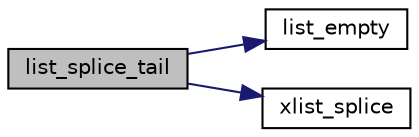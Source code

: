 digraph "list_splice_tail"
{
 // INTERACTIVE_SVG=YES
 // LATEX_PDF_SIZE
  bgcolor="transparent";
  edge [fontname="Helvetica",fontsize="10",labelfontname="Helvetica",labelfontsize="10"];
  node [fontname="Helvetica",fontsize="10",shape=record];
  rankdir="LR";
  Node1 [label="list_splice_tail",height=0.2,width=0.4,color="black", fillcolor="grey75", style="filled", fontcolor="black",tooltip=" "];
  Node1 -> Node2 [color="midnightblue",fontsize="10",style="solid",fontname="Helvetica"];
  Node2 [label="list_empty",height=0.2,width=0.4,color="black",URL="$da/d23/list_8h.html#aa773e38f46144ecf7e7cd6516e4639a4",tooltip=" "];
  Node1 -> Node3 [color="midnightblue",fontsize="10",style="solid",fontname="Helvetica"];
  Node3 [label="xlist_splice",height=0.2,width=0.4,color="black",URL="$da/d23/list_8h.html#a70d5696eaed72a36f74efb0e1d231bbf",tooltip=" "];
}
